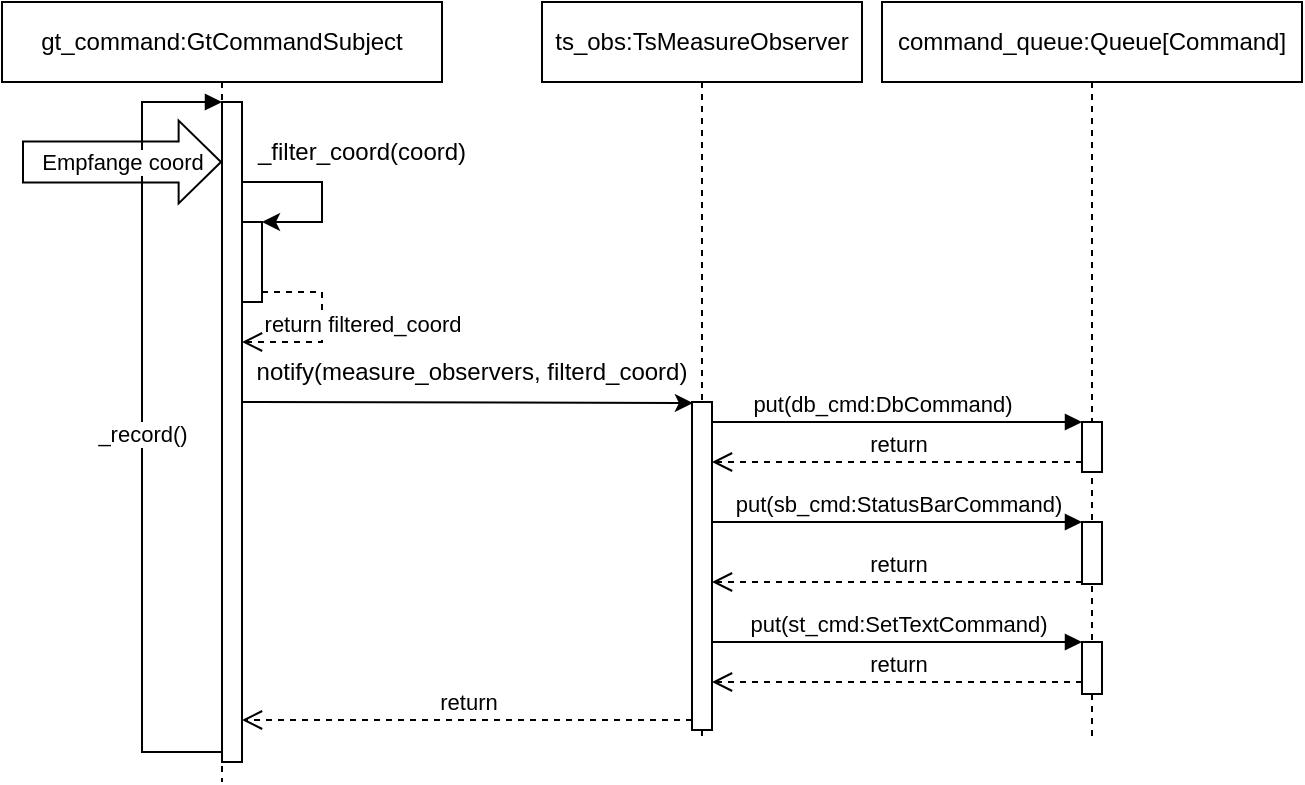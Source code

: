 <mxfile version="24.0.1" type="github">
  <diagram name="Page-1" id="c4tMYzNzFPlFTSW49CZo">
    <mxGraphModel dx="1122" dy="712" grid="1" gridSize="10" guides="1" tooltips="1" connect="1" arrows="1" fold="1" page="1" pageScale="1" pageWidth="850" pageHeight="1100" math="0" shadow="0">
      <root>
        <mxCell id="0" />
        <mxCell id="1" parent="0" />
        <mxCell id="YTrCrGtHc1NYBhGN6iH7-1" value="command_queue:Queue[Command]" style="shape=umlLifeline;perimeter=lifelinePerimeter;whiteSpace=wrap;html=1;container=1;dropTarget=0;collapsible=0;recursiveResize=0;outlineConnect=0;portConstraint=eastwest;newEdgeStyle={&quot;curved&quot;:0,&quot;rounded&quot;:0};" parent="1" vertex="1">
          <mxGeometry x="450" y="10" width="210" height="370" as="geometry" />
        </mxCell>
        <mxCell id="OXs-cijtJ4UvY3tv5mKe-10" value="" style="html=1;points=[[0,0,0,0,5],[0,1,0,0,-5],[1,0,0,0,5],[1,1,0,0,-5]];perimeter=orthogonalPerimeter;outlineConnect=0;targetShapes=umlLifeline;portConstraint=eastwest;newEdgeStyle={&quot;curved&quot;:0,&quot;rounded&quot;:0};" parent="YTrCrGtHc1NYBhGN6iH7-1" vertex="1">
          <mxGeometry x="100" y="210" width="10" height="25" as="geometry" />
        </mxCell>
        <mxCell id="OXs-cijtJ4UvY3tv5mKe-16" value="" style="html=1;points=[[0,0,0,0,5],[0,1,0,0,-5],[1,0,0,0,5],[1,1,0,0,-5]];perimeter=orthogonalPerimeter;outlineConnect=0;targetShapes=umlLifeline;portConstraint=eastwest;newEdgeStyle={&quot;curved&quot;:0,&quot;rounded&quot;:0};" parent="YTrCrGtHc1NYBhGN6iH7-1" vertex="1">
          <mxGeometry x="100" y="260" width="10" height="31" as="geometry" />
        </mxCell>
        <mxCell id="OXs-cijtJ4UvY3tv5mKe-17" value="" style="html=1;points=[[0,0,0,0,5],[0,1,0,0,-5],[1,0,0,0,5],[1,1,0,0,-5]];perimeter=orthogonalPerimeter;outlineConnect=0;targetShapes=umlLifeline;portConstraint=eastwest;newEdgeStyle={&quot;curved&quot;:0,&quot;rounded&quot;:0};" parent="YTrCrGtHc1NYBhGN6iH7-1" vertex="1">
          <mxGeometry x="100" y="320" width="10" height="26" as="geometry" />
        </mxCell>
        <mxCell id="TC2V2bkEGC9yVTBu2Jy7-3" value="ts_obs:TsMeasureObserver" style="shape=umlLifeline;perimeter=lifelinePerimeter;whiteSpace=wrap;html=1;container=1;dropTarget=0;collapsible=0;recursiveResize=0;outlineConnect=0;portConstraint=eastwest;newEdgeStyle={&quot;curved&quot;:0,&quot;rounded&quot;:0};" parent="1" vertex="1">
          <mxGeometry x="280" y="10" width="160" height="370" as="geometry" />
        </mxCell>
        <mxCell id="YTrCrGtHc1NYBhGN6iH7-9" value="" style="html=1;points=[[0,0,0,0,5],[0,1,0,0,-5],[1,0,0,0,5],[1,1,0,0,-5]];perimeter=orthogonalPerimeter;outlineConnect=0;targetShapes=umlLifeline;portConstraint=eastwest;newEdgeStyle={&quot;curved&quot;:0,&quot;rounded&quot;:0};" parent="TC2V2bkEGC9yVTBu2Jy7-3" vertex="1">
          <mxGeometry x="75" y="200" width="10" height="164" as="geometry" />
        </mxCell>
        <mxCell id="TC2V2bkEGC9yVTBu2Jy7-2" value="gt_command:GtCommandSubject" style="shape=umlLifeline;whiteSpace=wrap;html=1;container=1;dropTarget=0;collapsible=0;recursiveResize=0;outlineConnect=0;portConstraint=eastwest;newEdgeStyle={&quot;curved&quot;:0,&quot;rounded&quot;:0};points=[[0,0,0,0,5],[0,1,0,0,-5],[1,0,0,0,5],[1,1,0,0,-5]];perimeter=rectanglePerimeter;targetShapes=umlLifeline;participant=label;" parent="1" vertex="1">
          <mxGeometry x="10" y="10" width="220" height="390" as="geometry" />
        </mxCell>
        <mxCell id="YTrCrGtHc1NYBhGN6iH7-5" value="" style="html=1;points=[[0,0,0,0,5],[0,1,0,0,-5],[1,0,0,0,5],[1,1,0,0,-5]];perimeter=orthogonalPerimeter;outlineConnect=0;targetShapes=umlLifeline;portConstraint=eastwest;newEdgeStyle={&quot;curved&quot;:0,&quot;rounded&quot;:0};" parent="TC2V2bkEGC9yVTBu2Jy7-2" vertex="1">
          <mxGeometry x="110" y="50" width="10" height="330" as="geometry" />
        </mxCell>
        <mxCell id="YTrCrGtHc1NYBhGN6iH7-8" value="_record()" style="html=1;verticalAlign=bottom;endArrow=block;curved=0;rounded=0;strokeColor=#000000;exitX=0;exitY=1;exitDx=0;exitDy=-5;exitPerimeter=0;" parent="TC2V2bkEGC9yVTBu2Jy7-2" source="YTrCrGtHc1NYBhGN6iH7-5" target="YTrCrGtHc1NYBhGN6iH7-5" edge="1">
          <mxGeometry x="-0.062" width="80" relative="1" as="geometry">
            <mxPoint x="190" y="121" as="sourcePoint" />
            <mxPoint x="270" y="121" as="targetPoint" />
            <Array as="points">
              <mxPoint x="70" y="375" />
              <mxPoint x="70" y="50" />
            </Array>
            <mxPoint as="offset" />
          </mxGeometry>
        </mxCell>
        <mxCell id="OXs-cijtJ4UvY3tv5mKe-3" value="" style="html=1;points=[[0,0,0,0,5],[0,1,0,0,-5],[1,0,0,0,5],[1,1,0,0,-5]];perimeter=orthogonalPerimeter;outlineConnect=0;targetShapes=umlLifeline;portConstraint=eastwest;newEdgeStyle={&quot;curved&quot;:0,&quot;rounded&quot;:0};" parent="TC2V2bkEGC9yVTBu2Jy7-2" vertex="1">
          <mxGeometry x="120" y="110" width="10" height="40" as="geometry" />
        </mxCell>
        <mxCell id="DXYFRkx3w3FzavhGNf0--6" value="return filtered_coord" style="html=1;verticalAlign=bottom;endArrow=open;dashed=1;endSize=8;curved=0;rounded=0;exitX=1;exitY=1;exitDx=0;exitDy=-5;exitPerimeter=0;" edge="1" parent="TC2V2bkEGC9yVTBu2Jy7-2" source="OXs-cijtJ4UvY3tv5mKe-3" target="YTrCrGtHc1NYBhGN6iH7-5">
          <mxGeometry x="0.158" y="-20" relative="1" as="geometry">
            <mxPoint x="195" y="130" as="sourcePoint" />
            <mxPoint x="385" y="130" as="targetPoint" />
            <Array as="points">
              <mxPoint x="160" y="145" />
              <mxPoint x="160" y="170" />
            </Array>
            <mxPoint x="20" y="20" as="offset" />
          </mxGeometry>
        </mxCell>
        <mxCell id="YTrCrGtHc1NYBhGN6iH7-12" value="put(db_cmd:DbCommand)" style="html=1;verticalAlign=bottom;endArrow=block;curved=0;rounded=0;strokeColor=#000000;" parent="1" edge="1" target="OXs-cijtJ4UvY3tv5mKe-10" source="YTrCrGtHc1NYBhGN6iH7-9">
          <mxGeometry x="-0.086" width="80" relative="1" as="geometry">
            <mxPoint x="370" y="270" as="sourcePoint" />
            <mxPoint x="515" y="271" as="targetPoint" />
            <Array as="points">
              <mxPoint x="430" y="220" />
              <mxPoint x="490" y="220" />
              <mxPoint x="520" y="220" />
            </Array>
            <mxPoint as="offset" />
          </mxGeometry>
        </mxCell>
        <mxCell id="YTrCrGtHc1NYBhGN6iH7-13" value="put(sb_cmd:StatusBarCommand)" style="html=1;verticalAlign=bottom;endArrow=block;curved=0;rounded=0;strokeColor=#000000;" parent="1" target="OXs-cijtJ4UvY3tv5mKe-16" edge="1" source="YTrCrGtHc1NYBhGN6iH7-9">
          <mxGeometry width="80" relative="1" as="geometry">
            <mxPoint x="325" y="307" as="sourcePoint" />
            <mxPoint x="470" y="306" as="targetPoint" />
            <Array as="points">
              <mxPoint x="430" y="270" />
            </Array>
          </mxGeometry>
        </mxCell>
        <mxCell id="YTrCrGtHc1NYBhGN6iH7-14" value="put(st_cmd:SetTextCommand)" style="html=1;verticalAlign=bottom;endArrow=block;curved=0;rounded=0;strokeColor=#000000;" parent="1" target="OXs-cijtJ4UvY3tv5mKe-17" edge="1" source="YTrCrGtHc1NYBhGN6iH7-9">
          <mxGeometry width="80" relative="1" as="geometry">
            <mxPoint x="370" y="341" as="sourcePoint" />
            <mxPoint x="470" y="331" as="targetPoint" />
            <Array as="points">
              <mxPoint x="390" y="330" />
            </Array>
          </mxGeometry>
        </mxCell>
        <mxCell id="ZTtlzxdTeFJu5MXrasbO-2" value="return" style="html=1;verticalAlign=bottom;endArrow=open;dashed=1;endSize=8;curved=0;rounded=0;exitX=0;exitY=1;exitDx=0;exitDy=-5;exitPerimeter=0;" parent="1" edge="1" target="YTrCrGtHc1NYBhGN6iH7-5" source="YTrCrGtHc1NYBhGN6iH7-9">
          <mxGeometry relative="1" as="geometry">
            <mxPoint x="125" y="254" as="sourcePoint" />
            <mxPoint x="315" y="254" as="targetPoint" />
          </mxGeometry>
        </mxCell>
        <mxCell id="DXYFRkx3w3FzavhGNf0--1" value="Empfange coord" style="shape=flexArrow;endArrow=classic;html=1;rounded=0;width=20.476;endSize=6.729;" edge="1" parent="1">
          <mxGeometry x="0.002" width="50" height="50" relative="1" as="geometry">
            <mxPoint x="20" y="90" as="sourcePoint" />
            <mxPoint x="120" y="90" as="targetPoint" />
            <mxPoint as="offset" />
          </mxGeometry>
        </mxCell>
        <mxCell id="DXYFRkx3w3FzavhGNf0--3" value="" style="endArrow=classic;html=1;rounded=0;" edge="1" parent="1" target="OXs-cijtJ4UvY3tv5mKe-3">
          <mxGeometry width="50" height="50" relative="1" as="geometry">
            <mxPoint x="130" y="100" as="sourcePoint" />
            <mxPoint x="180" y="50" as="targetPoint" />
            <Array as="points">
              <mxPoint x="170" y="100" />
              <mxPoint x="170" y="110" />
              <mxPoint x="170" y="120" />
            </Array>
          </mxGeometry>
        </mxCell>
        <mxCell id="DXYFRkx3w3FzavhGNf0--4" value="_filter_coord(coord)" style="text;html=1;align=center;verticalAlign=middle;whiteSpace=wrap;rounded=0;" vertex="1" parent="1">
          <mxGeometry x="160" y="70" width="60" height="30" as="geometry" />
        </mxCell>
        <mxCell id="DXYFRkx3w3FzavhGNf0--10" value="notify(measure_observers, filterd_coord)" style="text;html=1;align=center;verticalAlign=middle;whiteSpace=wrap;rounded=0;" vertex="1" parent="1">
          <mxGeometry x="110" y="180" width="270" height="30" as="geometry" />
        </mxCell>
        <mxCell id="DXYFRkx3w3FzavhGNf0--7" value="" style="endArrow=classic;html=1;rounded=0;entryX=0.909;entryY=1.017;entryDx=0;entryDy=0;entryPerimeter=0;" edge="1" parent="1" target="DXYFRkx3w3FzavhGNf0--10">
          <mxGeometry width="50" height="50" relative="1" as="geometry">
            <mxPoint x="130" y="210" as="sourcePoint" />
            <mxPoint x="315" y="210" as="targetPoint" />
          </mxGeometry>
        </mxCell>
        <mxCell id="DXYFRkx3w3FzavhGNf0--13" value="return" style="html=1;verticalAlign=bottom;endArrow=open;dashed=1;endSize=8;curved=0;rounded=0;" edge="1" parent="1">
          <mxGeometry relative="1" as="geometry">
            <mxPoint x="550" y="240" as="sourcePoint" />
            <mxPoint x="365" y="240" as="targetPoint" />
          </mxGeometry>
        </mxCell>
        <mxCell id="DXYFRkx3w3FzavhGNf0--14" value="return" style="html=1;verticalAlign=bottom;endArrow=open;dashed=1;endSize=8;curved=0;rounded=0;" edge="1" parent="1">
          <mxGeometry relative="1" as="geometry">
            <mxPoint x="550" y="300" as="sourcePoint" />
            <mxPoint x="365" y="300" as="targetPoint" />
          </mxGeometry>
        </mxCell>
        <mxCell id="DXYFRkx3w3FzavhGNf0--15" value="return" style="html=1;verticalAlign=bottom;endArrow=open;dashed=1;endSize=8;curved=0;rounded=0;" edge="1" parent="1" source="OXs-cijtJ4UvY3tv5mKe-17" target="YTrCrGtHc1NYBhGN6iH7-9">
          <mxGeometry relative="1" as="geometry">
            <mxPoint x="545" y="350" as="sourcePoint" />
            <mxPoint x="360" y="350" as="targetPoint" />
            <Array as="points">
              <mxPoint x="490" y="350" />
            </Array>
          </mxGeometry>
        </mxCell>
      </root>
    </mxGraphModel>
  </diagram>
</mxfile>
